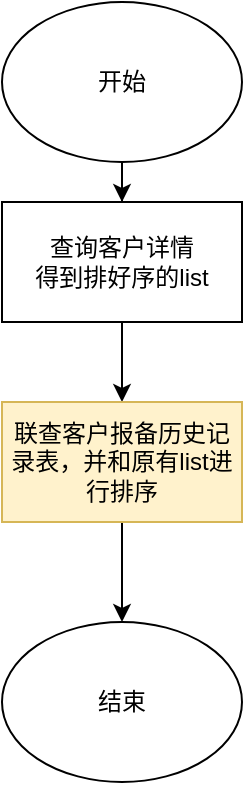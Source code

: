 <mxfile version="12.1.7" type="device" pages="1"><diagram id="KawxASvEsXqktrrrpSAM" name="Page-1"><mxGraphModel dx="893" dy="760" grid="1" gridSize="10" guides="1" tooltips="1" connect="1" arrows="1" fold="1" page="1" pageScale="1" pageWidth="827" pageHeight="1169" math="0" shadow="0"><root><mxCell id="0"/><mxCell id="1" parent="0"/><mxCell id="jqG_L8uYq_9F-yZ9FLoH-7" value="" style="edgeStyle=orthogonalEdgeStyle;rounded=0;orthogonalLoop=1;jettySize=auto;html=1;" edge="1" parent="1" source="jqG_L8uYq_9F-yZ9FLoH-1" target="jqG_L8uYq_9F-yZ9FLoH-3"><mxGeometry relative="1" as="geometry"/></mxCell><mxCell id="jqG_L8uYq_9F-yZ9FLoH-1" value="开始" style="ellipse;whiteSpace=wrap;html=1;" vertex="1" parent="1"><mxGeometry x="350" y="120" width="120" height="80" as="geometry"/></mxCell><mxCell id="jqG_L8uYq_9F-yZ9FLoH-8" value="" style="edgeStyle=orthogonalEdgeStyle;rounded=0;orthogonalLoop=1;jettySize=auto;html=1;" edge="1" parent="1" source="jqG_L8uYq_9F-yZ9FLoH-3" target="jqG_L8uYq_9F-yZ9FLoH-4"><mxGeometry relative="1" as="geometry"/></mxCell><mxCell id="jqG_L8uYq_9F-yZ9FLoH-3" value="查询客户详情&lt;br&gt;得到排好序的list" style="rounded=0;whiteSpace=wrap;html=1;" vertex="1" parent="1"><mxGeometry x="350" y="220" width="120" height="60" as="geometry"/></mxCell><mxCell id="jqG_L8uYq_9F-yZ9FLoH-12" value="" style="edgeStyle=orthogonalEdgeStyle;rounded=0;orthogonalLoop=1;jettySize=auto;html=1;" edge="1" parent="1" source="jqG_L8uYq_9F-yZ9FLoH-4" target="jqG_L8uYq_9F-yZ9FLoH-5"><mxGeometry relative="1" as="geometry"/></mxCell><mxCell id="jqG_L8uYq_9F-yZ9FLoH-4" value="联查客户报备历史记录表，并和原有list进行排序" style="rounded=0;whiteSpace=wrap;html=1;fillColor=#fff2cc;strokeColor=#d6b656;" vertex="1" parent="1"><mxGeometry x="350" y="320" width="120" height="60" as="geometry"/></mxCell><mxCell id="jqG_L8uYq_9F-yZ9FLoH-5" value="结束" style="ellipse;whiteSpace=wrap;html=1;" vertex="1" parent="1"><mxGeometry x="350" y="430" width="120" height="80" as="geometry"/></mxCell></root></mxGraphModel></diagram></mxfile>